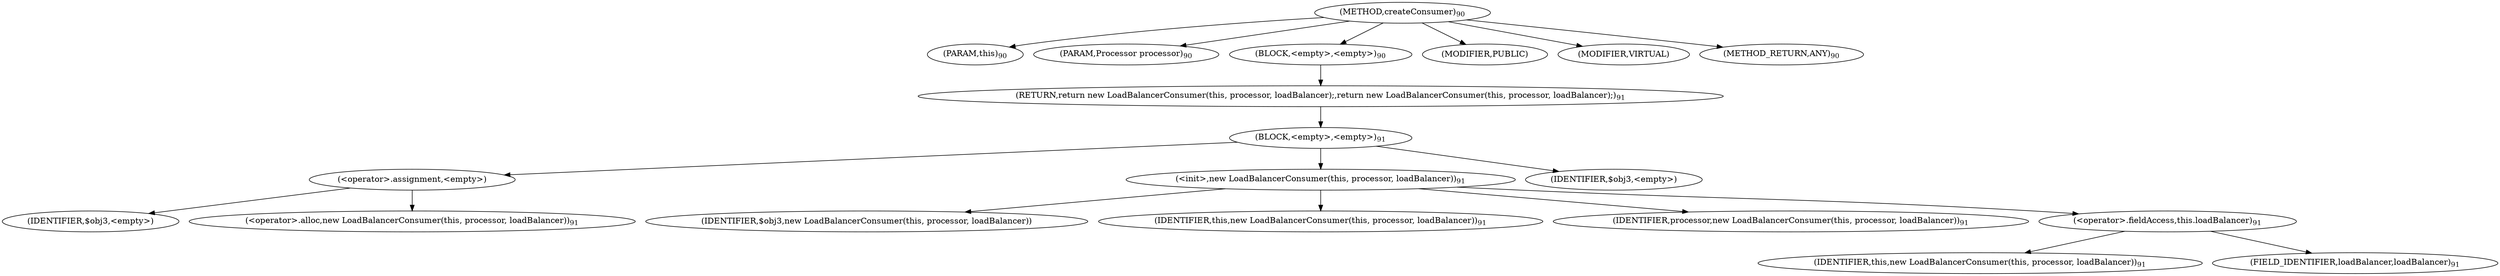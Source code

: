 digraph "createConsumer" {  
"189" [label = <(METHOD,createConsumer)<SUB>90</SUB>> ]
"15" [label = <(PARAM,this)<SUB>90</SUB>> ]
"190" [label = <(PARAM,Processor processor)<SUB>90</SUB>> ]
"191" [label = <(BLOCK,&lt;empty&gt;,&lt;empty&gt;)<SUB>90</SUB>> ]
"192" [label = <(RETURN,return new LoadBalancerConsumer(this, processor, loadBalancer);,return new LoadBalancerConsumer(this, processor, loadBalancer);)<SUB>91</SUB>> ]
"193" [label = <(BLOCK,&lt;empty&gt;,&lt;empty&gt;)<SUB>91</SUB>> ]
"194" [label = <(&lt;operator&gt;.assignment,&lt;empty&gt;)> ]
"195" [label = <(IDENTIFIER,$obj3,&lt;empty&gt;)> ]
"196" [label = <(&lt;operator&gt;.alloc,new LoadBalancerConsumer(this, processor, loadBalancer))<SUB>91</SUB>> ]
"197" [label = <(&lt;init&gt;,new LoadBalancerConsumer(this, processor, loadBalancer))<SUB>91</SUB>> ]
"198" [label = <(IDENTIFIER,$obj3,new LoadBalancerConsumer(this, processor, loadBalancer))> ]
"14" [label = <(IDENTIFIER,this,new LoadBalancerConsumer(this, processor, loadBalancer))<SUB>91</SUB>> ]
"199" [label = <(IDENTIFIER,processor,new LoadBalancerConsumer(this, processor, loadBalancer))<SUB>91</SUB>> ]
"200" [label = <(&lt;operator&gt;.fieldAccess,this.loadBalancer)<SUB>91</SUB>> ]
"201" [label = <(IDENTIFIER,this,new LoadBalancerConsumer(this, processor, loadBalancer))<SUB>91</SUB>> ]
"202" [label = <(FIELD_IDENTIFIER,loadBalancer,loadBalancer)<SUB>91</SUB>> ]
"203" [label = <(IDENTIFIER,$obj3,&lt;empty&gt;)> ]
"204" [label = <(MODIFIER,PUBLIC)> ]
"205" [label = <(MODIFIER,VIRTUAL)> ]
"206" [label = <(METHOD_RETURN,ANY)<SUB>90</SUB>> ]
  "189" -> "15" 
  "189" -> "190" 
  "189" -> "191" 
  "189" -> "204" 
  "189" -> "205" 
  "189" -> "206" 
  "191" -> "192" 
  "192" -> "193" 
  "193" -> "194" 
  "193" -> "197" 
  "193" -> "203" 
  "194" -> "195" 
  "194" -> "196" 
  "197" -> "198" 
  "197" -> "14" 
  "197" -> "199" 
  "197" -> "200" 
  "200" -> "201" 
  "200" -> "202" 
}
